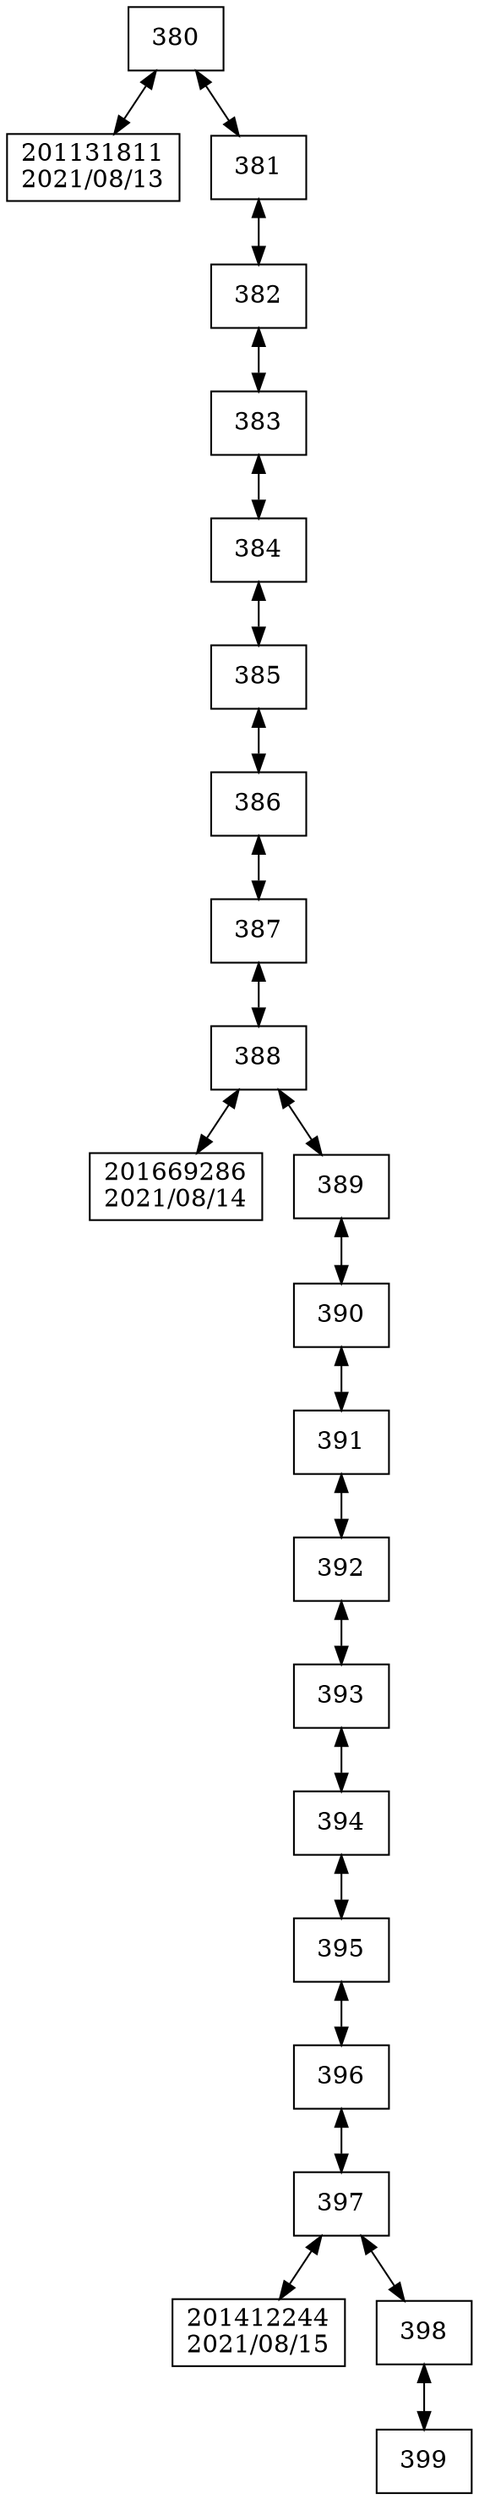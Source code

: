 digraph G{
 rankdir = TB; 
node [shape=box]; 
compound=true; 
"380"[label="380"];
"201131811"[label="201131811
2021/08/13"];
"381"[label="381"];
"382"[label="382"];
"383"[label="383"];
"384"[label="384"];
"385"[label="385"];
"386"[label="386"];
"387"[label="387"];
"388"[label="388"];
"201669286"[label="201669286
2021/08/14"];
"389"[label="389"];
"390"[label="390"];
"391"[label="391"];
"392"[label="392"];
"393"[label="393"];
"394"[label="394"];
"395"[label="395"];
"396"[label="396"];
"397"[label="397"];
"201412244"[label="201412244
2021/08/15"];
"398"[label="398"];
"399"[label="399"];
"380" -> "201131811"[dir="both"];
"380" -> "381"[dir="both"];
"381" -> "382"[dir="both"];
"382" -> "383"[dir="both"];
"383" -> "384"[dir="both"];
"384" -> "385"[dir="both"];
"385" -> "386"[dir="both"];
"386" -> "387"[dir="both"];
"387" -> "388"[dir="both"];
"388" -> "201669286"[dir="both"];
"388" -> "389"[dir="both"];
"389" -> "390"[dir="both"];
"390" -> "391"[dir="both"];
"391" -> "392"[dir="both"];
"392" -> "393"[dir="both"];
"393" -> "394"[dir="both"];
"394" -> "395"[dir="both"];
"395" -> "396"[dir="both"];
"396" -> "397"[dir="both"];
"397" -> "201412244"[dir="both"];
"397" -> "398"[dir="both"];
"398" -> "399"[dir="both"];

}

